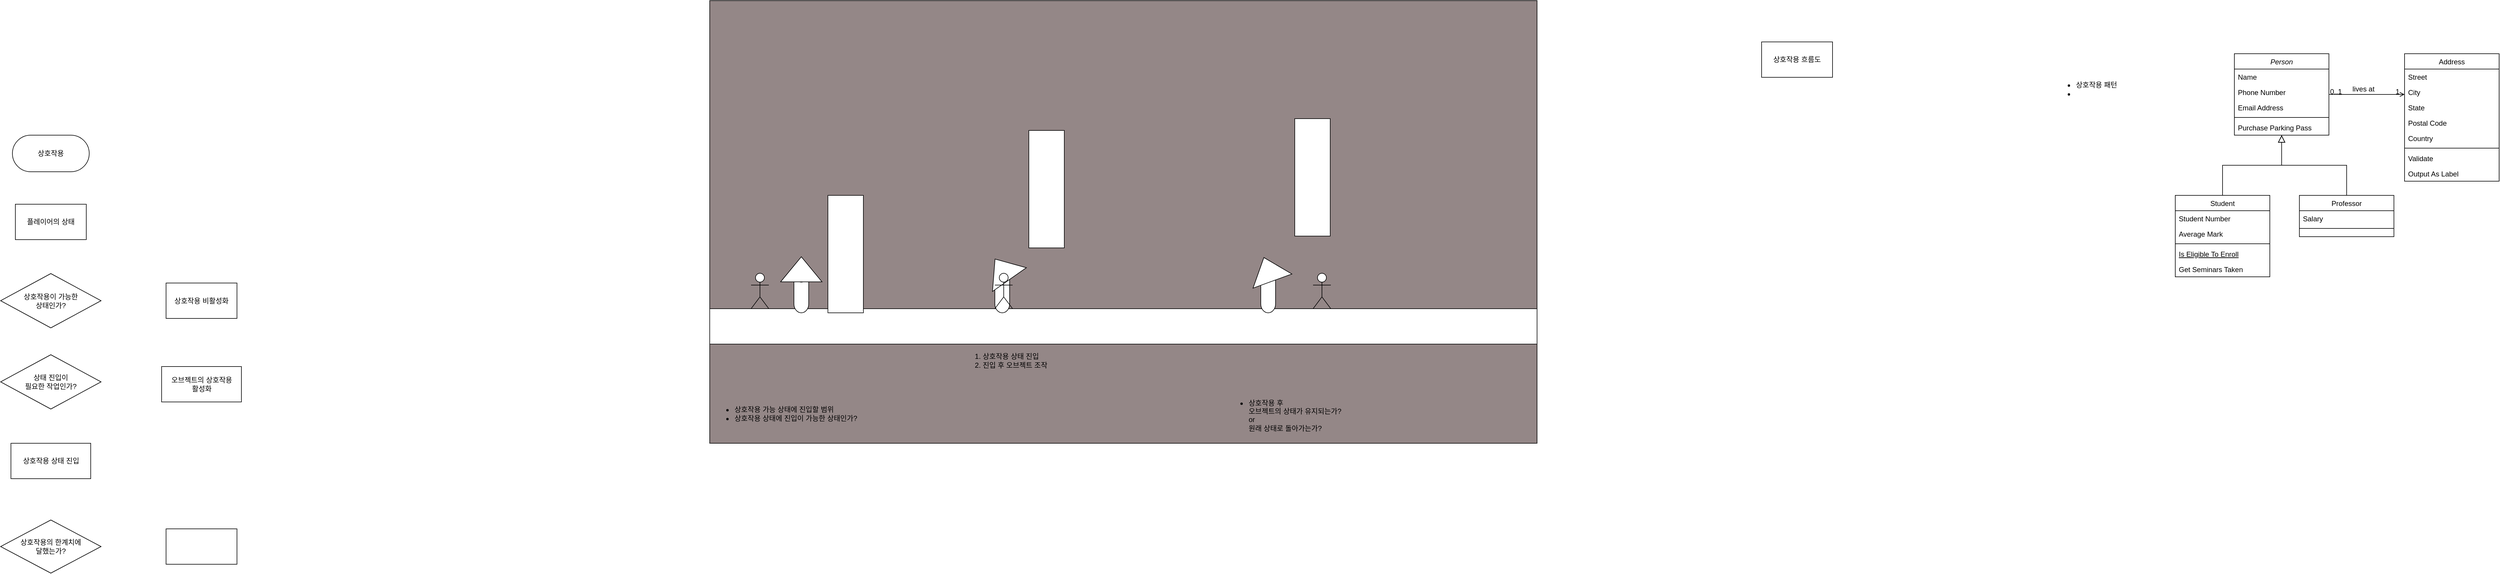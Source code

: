 <mxfile version="24.7.13">
  <diagram id="C5RBs43oDa-KdzZeNtuy" name="Page-1">
    <mxGraphModel dx="5298" dy="541" grid="1" gridSize="10" guides="1" tooltips="1" connect="1" arrows="1" fold="1" page="1" pageScale="1" pageWidth="827" pageHeight="1169" math="0" shadow="0">
      <root>
        <mxCell id="WIyWlLk6GJQsqaUBKTNV-0" />
        <mxCell id="WIyWlLk6GJQsqaUBKTNV-1" parent="WIyWlLk6GJQsqaUBKTNV-0" />
        <mxCell id="gmQWbF-xbGZ5uaHnf1Lp-3" value="" style="rounded=0;whiteSpace=wrap;html=1;fillColor=#948787;" vertex="1" parent="WIyWlLk6GJQsqaUBKTNV-1">
          <mxGeometry x="-2360" y="30" width="1400" height="750" as="geometry" />
        </mxCell>
        <mxCell id="zkfFHV4jXpPFQw0GAbJ--0" value="Person" style="swimlane;fontStyle=2;align=center;verticalAlign=top;childLayout=stackLayout;horizontal=1;startSize=26;horizontalStack=0;resizeParent=1;resizeLast=0;collapsible=1;marginBottom=0;rounded=0;shadow=0;strokeWidth=1;" parent="WIyWlLk6GJQsqaUBKTNV-1" vertex="1">
          <mxGeometry x="220" y="120" width="160" height="138" as="geometry">
            <mxRectangle x="230" y="140" width="160" height="26" as="alternateBounds" />
          </mxGeometry>
        </mxCell>
        <mxCell id="zkfFHV4jXpPFQw0GAbJ--1" value="Name" style="text;align=left;verticalAlign=top;spacingLeft=4;spacingRight=4;overflow=hidden;rotatable=0;points=[[0,0.5],[1,0.5]];portConstraint=eastwest;" parent="zkfFHV4jXpPFQw0GAbJ--0" vertex="1">
          <mxGeometry y="26" width="160" height="26" as="geometry" />
        </mxCell>
        <mxCell id="zkfFHV4jXpPFQw0GAbJ--2" value="Phone Number" style="text;align=left;verticalAlign=top;spacingLeft=4;spacingRight=4;overflow=hidden;rotatable=0;points=[[0,0.5],[1,0.5]];portConstraint=eastwest;rounded=0;shadow=0;html=0;" parent="zkfFHV4jXpPFQw0GAbJ--0" vertex="1">
          <mxGeometry y="52" width="160" height="26" as="geometry" />
        </mxCell>
        <mxCell id="zkfFHV4jXpPFQw0GAbJ--3" value="Email Address" style="text;align=left;verticalAlign=top;spacingLeft=4;spacingRight=4;overflow=hidden;rotatable=0;points=[[0,0.5],[1,0.5]];portConstraint=eastwest;rounded=0;shadow=0;html=0;" parent="zkfFHV4jXpPFQw0GAbJ--0" vertex="1">
          <mxGeometry y="78" width="160" height="26" as="geometry" />
        </mxCell>
        <mxCell id="zkfFHV4jXpPFQw0GAbJ--4" value="" style="line;html=1;strokeWidth=1;align=left;verticalAlign=middle;spacingTop=-1;spacingLeft=3;spacingRight=3;rotatable=0;labelPosition=right;points=[];portConstraint=eastwest;" parent="zkfFHV4jXpPFQw0GAbJ--0" vertex="1">
          <mxGeometry y="104" width="160" height="8" as="geometry" />
        </mxCell>
        <mxCell id="zkfFHV4jXpPFQw0GAbJ--5" value="Purchase Parking Pass" style="text;align=left;verticalAlign=top;spacingLeft=4;spacingRight=4;overflow=hidden;rotatable=0;points=[[0,0.5],[1,0.5]];portConstraint=eastwest;" parent="zkfFHV4jXpPFQw0GAbJ--0" vertex="1">
          <mxGeometry y="112" width="160" height="26" as="geometry" />
        </mxCell>
        <mxCell id="zkfFHV4jXpPFQw0GAbJ--6" value="Student" style="swimlane;fontStyle=0;align=center;verticalAlign=top;childLayout=stackLayout;horizontal=1;startSize=26;horizontalStack=0;resizeParent=1;resizeLast=0;collapsible=1;marginBottom=0;rounded=0;shadow=0;strokeWidth=1;" parent="WIyWlLk6GJQsqaUBKTNV-1" vertex="1">
          <mxGeometry x="120" y="360" width="160" height="138" as="geometry">
            <mxRectangle x="130" y="380" width="160" height="26" as="alternateBounds" />
          </mxGeometry>
        </mxCell>
        <mxCell id="zkfFHV4jXpPFQw0GAbJ--7" value="Student Number" style="text;align=left;verticalAlign=top;spacingLeft=4;spacingRight=4;overflow=hidden;rotatable=0;points=[[0,0.5],[1,0.5]];portConstraint=eastwest;" parent="zkfFHV4jXpPFQw0GAbJ--6" vertex="1">
          <mxGeometry y="26" width="160" height="26" as="geometry" />
        </mxCell>
        <mxCell id="zkfFHV4jXpPFQw0GAbJ--8" value="Average Mark" style="text;align=left;verticalAlign=top;spacingLeft=4;spacingRight=4;overflow=hidden;rotatable=0;points=[[0,0.5],[1,0.5]];portConstraint=eastwest;rounded=0;shadow=0;html=0;" parent="zkfFHV4jXpPFQw0GAbJ--6" vertex="1">
          <mxGeometry y="52" width="160" height="26" as="geometry" />
        </mxCell>
        <mxCell id="zkfFHV4jXpPFQw0GAbJ--9" value="" style="line;html=1;strokeWidth=1;align=left;verticalAlign=middle;spacingTop=-1;spacingLeft=3;spacingRight=3;rotatable=0;labelPosition=right;points=[];portConstraint=eastwest;" parent="zkfFHV4jXpPFQw0GAbJ--6" vertex="1">
          <mxGeometry y="78" width="160" height="8" as="geometry" />
        </mxCell>
        <mxCell id="zkfFHV4jXpPFQw0GAbJ--10" value="Is Eligible To Enroll" style="text;align=left;verticalAlign=top;spacingLeft=4;spacingRight=4;overflow=hidden;rotatable=0;points=[[0,0.5],[1,0.5]];portConstraint=eastwest;fontStyle=4" parent="zkfFHV4jXpPFQw0GAbJ--6" vertex="1">
          <mxGeometry y="86" width="160" height="26" as="geometry" />
        </mxCell>
        <mxCell id="zkfFHV4jXpPFQw0GAbJ--11" value="Get Seminars Taken" style="text;align=left;verticalAlign=top;spacingLeft=4;spacingRight=4;overflow=hidden;rotatable=0;points=[[0,0.5],[1,0.5]];portConstraint=eastwest;" parent="zkfFHV4jXpPFQw0GAbJ--6" vertex="1">
          <mxGeometry y="112" width="160" height="26" as="geometry" />
        </mxCell>
        <mxCell id="zkfFHV4jXpPFQw0GAbJ--12" value="" style="endArrow=block;endSize=10;endFill=0;shadow=0;strokeWidth=1;rounded=0;curved=0;edgeStyle=elbowEdgeStyle;elbow=vertical;" parent="WIyWlLk6GJQsqaUBKTNV-1" source="zkfFHV4jXpPFQw0GAbJ--6" target="zkfFHV4jXpPFQw0GAbJ--0" edge="1">
          <mxGeometry width="160" relative="1" as="geometry">
            <mxPoint x="200" y="203" as="sourcePoint" />
            <mxPoint x="200" y="203" as="targetPoint" />
          </mxGeometry>
        </mxCell>
        <mxCell id="zkfFHV4jXpPFQw0GAbJ--13" value="Professor" style="swimlane;fontStyle=0;align=center;verticalAlign=top;childLayout=stackLayout;horizontal=1;startSize=26;horizontalStack=0;resizeParent=1;resizeLast=0;collapsible=1;marginBottom=0;rounded=0;shadow=0;strokeWidth=1;" parent="WIyWlLk6GJQsqaUBKTNV-1" vertex="1">
          <mxGeometry x="330" y="360" width="160" height="70" as="geometry">
            <mxRectangle x="340" y="380" width="170" height="26" as="alternateBounds" />
          </mxGeometry>
        </mxCell>
        <mxCell id="zkfFHV4jXpPFQw0GAbJ--14" value="Salary" style="text;align=left;verticalAlign=top;spacingLeft=4;spacingRight=4;overflow=hidden;rotatable=0;points=[[0,0.5],[1,0.5]];portConstraint=eastwest;" parent="zkfFHV4jXpPFQw0GAbJ--13" vertex="1">
          <mxGeometry y="26" width="160" height="26" as="geometry" />
        </mxCell>
        <mxCell id="zkfFHV4jXpPFQw0GAbJ--15" value="" style="line;html=1;strokeWidth=1;align=left;verticalAlign=middle;spacingTop=-1;spacingLeft=3;spacingRight=3;rotatable=0;labelPosition=right;points=[];portConstraint=eastwest;" parent="zkfFHV4jXpPFQw0GAbJ--13" vertex="1">
          <mxGeometry y="52" width="160" height="8" as="geometry" />
        </mxCell>
        <mxCell id="zkfFHV4jXpPFQw0GAbJ--16" value="" style="endArrow=block;endSize=10;endFill=0;shadow=0;strokeWidth=1;rounded=0;curved=0;edgeStyle=elbowEdgeStyle;elbow=vertical;" parent="WIyWlLk6GJQsqaUBKTNV-1" source="zkfFHV4jXpPFQw0GAbJ--13" target="zkfFHV4jXpPFQw0GAbJ--0" edge="1">
          <mxGeometry width="160" relative="1" as="geometry">
            <mxPoint x="210" y="373" as="sourcePoint" />
            <mxPoint x="310" y="271" as="targetPoint" />
          </mxGeometry>
        </mxCell>
        <mxCell id="zkfFHV4jXpPFQw0GAbJ--17" value="Address" style="swimlane;fontStyle=0;align=center;verticalAlign=top;childLayout=stackLayout;horizontal=1;startSize=26;horizontalStack=0;resizeParent=1;resizeLast=0;collapsible=1;marginBottom=0;rounded=0;shadow=0;strokeWidth=1;" parent="WIyWlLk6GJQsqaUBKTNV-1" vertex="1">
          <mxGeometry x="508" y="120" width="160" height="216" as="geometry">
            <mxRectangle x="550" y="140" width="160" height="26" as="alternateBounds" />
          </mxGeometry>
        </mxCell>
        <mxCell id="zkfFHV4jXpPFQw0GAbJ--18" value="Street" style="text;align=left;verticalAlign=top;spacingLeft=4;spacingRight=4;overflow=hidden;rotatable=0;points=[[0,0.5],[1,0.5]];portConstraint=eastwest;" parent="zkfFHV4jXpPFQw0GAbJ--17" vertex="1">
          <mxGeometry y="26" width="160" height="26" as="geometry" />
        </mxCell>
        <mxCell id="zkfFHV4jXpPFQw0GAbJ--19" value="City" style="text;align=left;verticalAlign=top;spacingLeft=4;spacingRight=4;overflow=hidden;rotatable=0;points=[[0,0.5],[1,0.5]];portConstraint=eastwest;rounded=0;shadow=0;html=0;" parent="zkfFHV4jXpPFQw0GAbJ--17" vertex="1">
          <mxGeometry y="52" width="160" height="26" as="geometry" />
        </mxCell>
        <mxCell id="zkfFHV4jXpPFQw0GAbJ--20" value="State" style="text;align=left;verticalAlign=top;spacingLeft=4;spacingRight=4;overflow=hidden;rotatable=0;points=[[0,0.5],[1,0.5]];portConstraint=eastwest;rounded=0;shadow=0;html=0;" parent="zkfFHV4jXpPFQw0GAbJ--17" vertex="1">
          <mxGeometry y="78" width="160" height="26" as="geometry" />
        </mxCell>
        <mxCell id="zkfFHV4jXpPFQw0GAbJ--21" value="Postal Code" style="text;align=left;verticalAlign=top;spacingLeft=4;spacingRight=4;overflow=hidden;rotatable=0;points=[[0,0.5],[1,0.5]];portConstraint=eastwest;rounded=0;shadow=0;html=0;" parent="zkfFHV4jXpPFQw0GAbJ--17" vertex="1">
          <mxGeometry y="104" width="160" height="26" as="geometry" />
        </mxCell>
        <mxCell id="zkfFHV4jXpPFQw0GAbJ--22" value="Country" style="text;align=left;verticalAlign=top;spacingLeft=4;spacingRight=4;overflow=hidden;rotatable=0;points=[[0,0.5],[1,0.5]];portConstraint=eastwest;rounded=0;shadow=0;html=0;" parent="zkfFHV4jXpPFQw0GAbJ--17" vertex="1">
          <mxGeometry y="130" width="160" height="26" as="geometry" />
        </mxCell>
        <mxCell id="zkfFHV4jXpPFQw0GAbJ--23" value="" style="line;html=1;strokeWidth=1;align=left;verticalAlign=middle;spacingTop=-1;spacingLeft=3;spacingRight=3;rotatable=0;labelPosition=right;points=[];portConstraint=eastwest;" parent="zkfFHV4jXpPFQw0GAbJ--17" vertex="1">
          <mxGeometry y="156" width="160" height="8" as="geometry" />
        </mxCell>
        <mxCell id="zkfFHV4jXpPFQw0GAbJ--24" value="Validate" style="text;align=left;verticalAlign=top;spacingLeft=4;spacingRight=4;overflow=hidden;rotatable=0;points=[[0,0.5],[1,0.5]];portConstraint=eastwest;" parent="zkfFHV4jXpPFQw0GAbJ--17" vertex="1">
          <mxGeometry y="164" width="160" height="26" as="geometry" />
        </mxCell>
        <mxCell id="zkfFHV4jXpPFQw0GAbJ--25" value="Output As Label" style="text;align=left;verticalAlign=top;spacingLeft=4;spacingRight=4;overflow=hidden;rotatable=0;points=[[0,0.5],[1,0.5]];portConstraint=eastwest;" parent="zkfFHV4jXpPFQw0GAbJ--17" vertex="1">
          <mxGeometry y="190" width="160" height="26" as="geometry" />
        </mxCell>
        <mxCell id="zkfFHV4jXpPFQw0GAbJ--26" value="" style="endArrow=open;shadow=0;strokeWidth=1;rounded=0;curved=0;endFill=1;edgeStyle=elbowEdgeStyle;elbow=vertical;" parent="WIyWlLk6GJQsqaUBKTNV-1" source="zkfFHV4jXpPFQw0GAbJ--0" target="zkfFHV4jXpPFQw0GAbJ--17" edge="1">
          <mxGeometry x="0.5" y="41" relative="1" as="geometry">
            <mxPoint x="380" y="192" as="sourcePoint" />
            <mxPoint x="540" y="192" as="targetPoint" />
            <mxPoint x="-40" y="32" as="offset" />
          </mxGeometry>
        </mxCell>
        <mxCell id="zkfFHV4jXpPFQw0GAbJ--27" value="0..1" style="resizable=0;align=left;verticalAlign=bottom;labelBackgroundColor=none;fontSize=12;" parent="zkfFHV4jXpPFQw0GAbJ--26" connectable="0" vertex="1">
          <mxGeometry x="-1" relative="1" as="geometry">
            <mxPoint y="4" as="offset" />
          </mxGeometry>
        </mxCell>
        <mxCell id="zkfFHV4jXpPFQw0GAbJ--28" value="1" style="resizable=0;align=right;verticalAlign=bottom;labelBackgroundColor=none;fontSize=12;" parent="zkfFHV4jXpPFQw0GAbJ--26" connectable="0" vertex="1">
          <mxGeometry x="1" relative="1" as="geometry">
            <mxPoint x="-7" y="4" as="offset" />
          </mxGeometry>
        </mxCell>
        <mxCell id="zkfFHV4jXpPFQw0GAbJ--29" value="lives at" style="text;html=1;resizable=0;points=[];;align=center;verticalAlign=middle;labelBackgroundColor=none;rounded=0;shadow=0;strokeWidth=1;fontSize=12;" parent="zkfFHV4jXpPFQw0GAbJ--26" vertex="1" connectable="0">
          <mxGeometry x="0.5" y="49" relative="1" as="geometry">
            <mxPoint x="-38" y="40" as="offset" />
          </mxGeometry>
        </mxCell>
        <mxCell id="gmQWbF-xbGZ5uaHnf1Lp-0" value="&lt;ul&gt;&lt;li&gt;상호작용 패턴&lt;/li&gt;&lt;li&gt;&lt;br&gt;&lt;/li&gt;&lt;/ul&gt;" style="text;strokeColor=none;fillColor=none;html=1;whiteSpace=wrap;verticalAlign=middle;overflow=hidden;" vertex="1" parent="WIyWlLk6GJQsqaUBKTNV-1">
          <mxGeometry x="-90" y="140" width="300" height="80" as="geometry" />
        </mxCell>
        <mxCell id="gmQWbF-xbGZ5uaHnf1Lp-1" value="상호작용 흐름도" style="rounded=0;whiteSpace=wrap;html=1;" vertex="1" parent="WIyWlLk6GJQsqaUBKTNV-1">
          <mxGeometry x="-580" y="100" width="120" height="60" as="geometry" />
        </mxCell>
        <mxCell id="gmQWbF-xbGZ5uaHnf1Lp-4" value="" style="rounded=0;whiteSpace=wrap;html=1;" vertex="1" parent="WIyWlLk6GJQsqaUBKTNV-1">
          <mxGeometry x="-2360" y="552" width="1400" height="60" as="geometry" />
        </mxCell>
        <mxCell id="gmQWbF-xbGZ5uaHnf1Lp-10" value="" style="group" vertex="1" connectable="0" parent="WIyWlLk6GJQsqaUBKTNV-1">
          <mxGeometry x="-2290" y="360" width="190" height="199" as="geometry" />
        </mxCell>
        <mxCell id="gmQWbF-xbGZ5uaHnf1Lp-2" value="" style="rounded=0;whiteSpace=wrap;html=1;" vertex="1" parent="gmQWbF-xbGZ5uaHnf1Lp-10">
          <mxGeometry x="130" width="60" height="199" as="geometry" />
        </mxCell>
        <mxCell id="gmQWbF-xbGZ5uaHnf1Lp-5" value="" style="shape=umlActor;verticalLabelPosition=bottom;verticalAlign=top;html=1;outlineConnect=0;" vertex="1" parent="gmQWbF-xbGZ5uaHnf1Lp-10">
          <mxGeometry y="132" width="30" height="60" as="geometry" />
        </mxCell>
        <mxCell id="gmQWbF-xbGZ5uaHnf1Lp-9" value="" style="group" vertex="1" connectable="0" parent="gmQWbF-xbGZ5uaHnf1Lp-10">
          <mxGeometry x="50" y="104" width="70" height="95" as="geometry" />
        </mxCell>
        <mxCell id="gmQWbF-xbGZ5uaHnf1Lp-8" value="" style="shape=cylinder3;whiteSpace=wrap;html=1;boundedLbl=1;backgroundOutline=1;size=15;" vertex="1" parent="gmQWbF-xbGZ5uaHnf1Lp-9">
          <mxGeometry x="22.5" y="13" width="25" height="82" as="geometry" />
        </mxCell>
        <mxCell id="gmQWbF-xbGZ5uaHnf1Lp-6" value="" style="triangle;whiteSpace=wrap;html=1;rotation=-90;" vertex="1" parent="gmQWbF-xbGZ5uaHnf1Lp-9">
          <mxGeometry x="13.75" y="-13.75" width="42.5" height="70" as="geometry" />
        </mxCell>
        <mxCell id="gmQWbF-xbGZ5uaHnf1Lp-11" value="" style="group" vertex="1" connectable="0" parent="WIyWlLk6GJQsqaUBKTNV-1">
          <mxGeometry x="-1950" y="360" width="190" height="199" as="geometry" />
        </mxCell>
        <mxCell id="gmQWbF-xbGZ5uaHnf1Lp-14" value="" style="group" vertex="1" connectable="0" parent="gmQWbF-xbGZ5uaHnf1Lp-11">
          <mxGeometry x="50" y="104" width="70" height="95" as="geometry" />
        </mxCell>
        <mxCell id="gmQWbF-xbGZ5uaHnf1Lp-15" value="" style="shape=cylinder3;whiteSpace=wrap;html=1;boundedLbl=1;backgroundOutline=1;size=15;" vertex="1" parent="gmQWbF-xbGZ5uaHnf1Lp-14">
          <mxGeometry x="22.5" y="13" width="25" height="82" as="geometry" />
        </mxCell>
        <mxCell id="gmQWbF-xbGZ5uaHnf1Lp-16" value="" style="triangle;whiteSpace=wrap;html=1;rotation=-125;" vertex="1" parent="gmQWbF-xbGZ5uaHnf1Lp-14">
          <mxGeometry x="13.75" y="-13.75" width="42.5" height="70" as="geometry" />
        </mxCell>
        <mxCell id="gmQWbF-xbGZ5uaHnf1Lp-13" value="" style="shape=umlActor;verticalLabelPosition=bottom;verticalAlign=top;html=1;outlineConnect=0;" vertex="1" parent="gmQWbF-xbGZ5uaHnf1Lp-14">
          <mxGeometry x="22.5" y="28" width="30" height="60" as="geometry" />
        </mxCell>
        <mxCell id="gmQWbF-xbGZ5uaHnf1Lp-12" value="" style="rounded=0;whiteSpace=wrap;html=1;" vertex="1" parent="WIyWlLk6GJQsqaUBKTNV-1">
          <mxGeometry x="-1820" y="250" width="60" height="199" as="geometry" />
        </mxCell>
        <mxCell id="gmQWbF-xbGZ5uaHnf1Lp-17" value="" style="group" vertex="1" connectable="0" parent="WIyWlLk6GJQsqaUBKTNV-1">
          <mxGeometry x="-1500" y="360" width="190" height="199" as="geometry" />
        </mxCell>
        <mxCell id="gmQWbF-xbGZ5uaHnf1Lp-19" value="" style="shape=umlActor;verticalLabelPosition=bottom;verticalAlign=top;html=1;outlineConnect=0;" vertex="1" parent="gmQWbF-xbGZ5uaHnf1Lp-17">
          <mxGeometry x="161" y="132" width="30" height="60" as="geometry" />
        </mxCell>
        <mxCell id="gmQWbF-xbGZ5uaHnf1Lp-20" value="" style="group" vertex="1" connectable="0" parent="gmQWbF-xbGZ5uaHnf1Lp-17">
          <mxGeometry x="50" y="104" width="70" height="95" as="geometry" />
        </mxCell>
        <mxCell id="gmQWbF-xbGZ5uaHnf1Lp-21" value="" style="shape=cylinder3;whiteSpace=wrap;html=1;boundedLbl=1;backgroundOutline=1;size=15;" vertex="1" parent="gmQWbF-xbGZ5uaHnf1Lp-20">
          <mxGeometry x="22.5" y="13" width="25" height="82" as="geometry" />
        </mxCell>
        <mxCell id="gmQWbF-xbGZ5uaHnf1Lp-22" value="" style="triangle;whiteSpace=wrap;html=1;rotation=-110;" vertex="1" parent="gmQWbF-xbGZ5uaHnf1Lp-20">
          <mxGeometry x="13.75" y="-13.75" width="42.5" height="70" as="geometry" />
        </mxCell>
        <mxCell id="gmQWbF-xbGZ5uaHnf1Lp-18" value="" style="rounded=0;whiteSpace=wrap;html=1;" vertex="1" parent="WIyWlLk6GJQsqaUBKTNV-1">
          <mxGeometry x="-1370" y="230" width="60" height="199" as="geometry" />
        </mxCell>
        <mxCell id="gmQWbF-xbGZ5uaHnf1Lp-32" value="&lt;ol&gt;&lt;li&gt;상호작용 상태 진입&lt;/li&gt;&lt;li&gt;진입 후 오브젝트 조작&lt;/li&gt;&lt;/ol&gt;" style="text;strokeColor=none;fillColor=none;html=1;whiteSpace=wrap;verticalAlign=middle;overflow=hidden;" vertex="1" parent="WIyWlLk6GJQsqaUBKTNV-1">
          <mxGeometry x="-1940" y="600" width="170" height="80" as="geometry" />
        </mxCell>
        <mxCell id="gmQWbF-xbGZ5uaHnf1Lp-33" value="&lt;ul&gt;&lt;li&gt;상호작용 가능 상태에 진입할 범위&lt;/li&gt;&lt;li&gt;상호작용 상태에 진입이 가능한 상태인가?&lt;/li&gt;&lt;/ul&gt;" style="text;strokeColor=none;fillColor=none;html=1;whiteSpace=wrap;verticalAlign=middle;overflow=hidden;" vertex="1" parent="WIyWlLk6GJQsqaUBKTNV-1">
          <mxGeometry x="-2360" y="690" width="300" height="80" as="geometry" />
        </mxCell>
        <mxCell id="gmQWbF-xbGZ5uaHnf1Lp-34" value="&lt;ul&gt;&lt;li&gt;상호작용 후&lt;br&gt;오브젝트의 상태가 유지되는가?&lt;br&gt;or&lt;br&gt;원래 상태로 돌아가는가?&lt;/li&gt;&lt;/ul&gt;" style="text;strokeColor=none;fillColor=none;html=1;whiteSpace=wrap;verticalAlign=middle;overflow=hidden;" vertex="1" parent="WIyWlLk6GJQsqaUBKTNV-1">
          <mxGeometry x="-1490" y="690" width="300" height="80" as="geometry" />
        </mxCell>
        <mxCell id="gmQWbF-xbGZ5uaHnf1Lp-37" value="상호작용" style="rounded=1;whiteSpace=wrap;html=1;arcSize=50;" vertex="1" parent="WIyWlLk6GJQsqaUBKTNV-1">
          <mxGeometry x="-3540" y="258" width="130" height="62" as="geometry" />
        </mxCell>
        <mxCell id="gmQWbF-xbGZ5uaHnf1Lp-38" value="상호작용이 가능한&lt;br&gt;상태인가?" style="rhombus;whiteSpace=wrap;html=1;" vertex="1" parent="WIyWlLk6GJQsqaUBKTNV-1">
          <mxGeometry x="-3560" y="492.5" width="170" height="92" as="geometry" />
        </mxCell>
        <mxCell id="gmQWbF-xbGZ5uaHnf1Lp-39" value="플레이어의 상태" style="rounded=0;whiteSpace=wrap;html=1;" vertex="1" parent="WIyWlLk6GJQsqaUBKTNV-1">
          <mxGeometry x="-3535" y="375" width="120" height="60" as="geometry" />
        </mxCell>
        <mxCell id="gmQWbF-xbGZ5uaHnf1Lp-40" value="상호작용 비활성화" style="rounded=0;whiteSpace=wrap;html=1;" vertex="1" parent="WIyWlLk6GJQsqaUBKTNV-1">
          <mxGeometry x="-3280" y="508.5" width="120" height="60" as="geometry" />
        </mxCell>
        <mxCell id="gmQWbF-xbGZ5uaHnf1Lp-41" value="상호작용 상태 진입" style="rounded=0;whiteSpace=wrap;html=1;" vertex="1" parent="WIyWlLk6GJQsqaUBKTNV-1">
          <mxGeometry x="-3542.5" y="780" width="135" height="60" as="geometry" />
        </mxCell>
        <mxCell id="gmQWbF-xbGZ5uaHnf1Lp-42" value="상태 진입이&lt;br&gt;필요한 작업인가?" style="rhombus;whiteSpace=wrap;html=1;" vertex="1" parent="WIyWlLk6GJQsqaUBKTNV-1">
          <mxGeometry x="-3560" y="630" width="170" height="92" as="geometry" />
        </mxCell>
        <mxCell id="gmQWbF-xbGZ5uaHnf1Lp-43" value="오브젝트의 상호작용&lt;br&gt;활성화" style="rounded=0;whiteSpace=wrap;html=1;" vertex="1" parent="WIyWlLk6GJQsqaUBKTNV-1">
          <mxGeometry x="-3287.5" y="650" width="135" height="60" as="geometry" />
        </mxCell>
        <mxCell id="gmQWbF-xbGZ5uaHnf1Lp-45" value="상호작용의 한계치에&lt;br&gt;달했는가?" style="rhombus;whiteSpace=wrap;html=1;" vertex="1" parent="WIyWlLk6GJQsqaUBKTNV-1">
          <mxGeometry x="-3560" y="910" width="170" height="90" as="geometry" />
        </mxCell>
        <mxCell id="gmQWbF-xbGZ5uaHnf1Lp-46" value="" style="rounded=0;whiteSpace=wrap;html=1;" vertex="1" parent="WIyWlLk6GJQsqaUBKTNV-1">
          <mxGeometry x="-3280" y="925" width="120" height="60" as="geometry" />
        </mxCell>
      </root>
    </mxGraphModel>
  </diagram>
</mxfile>
